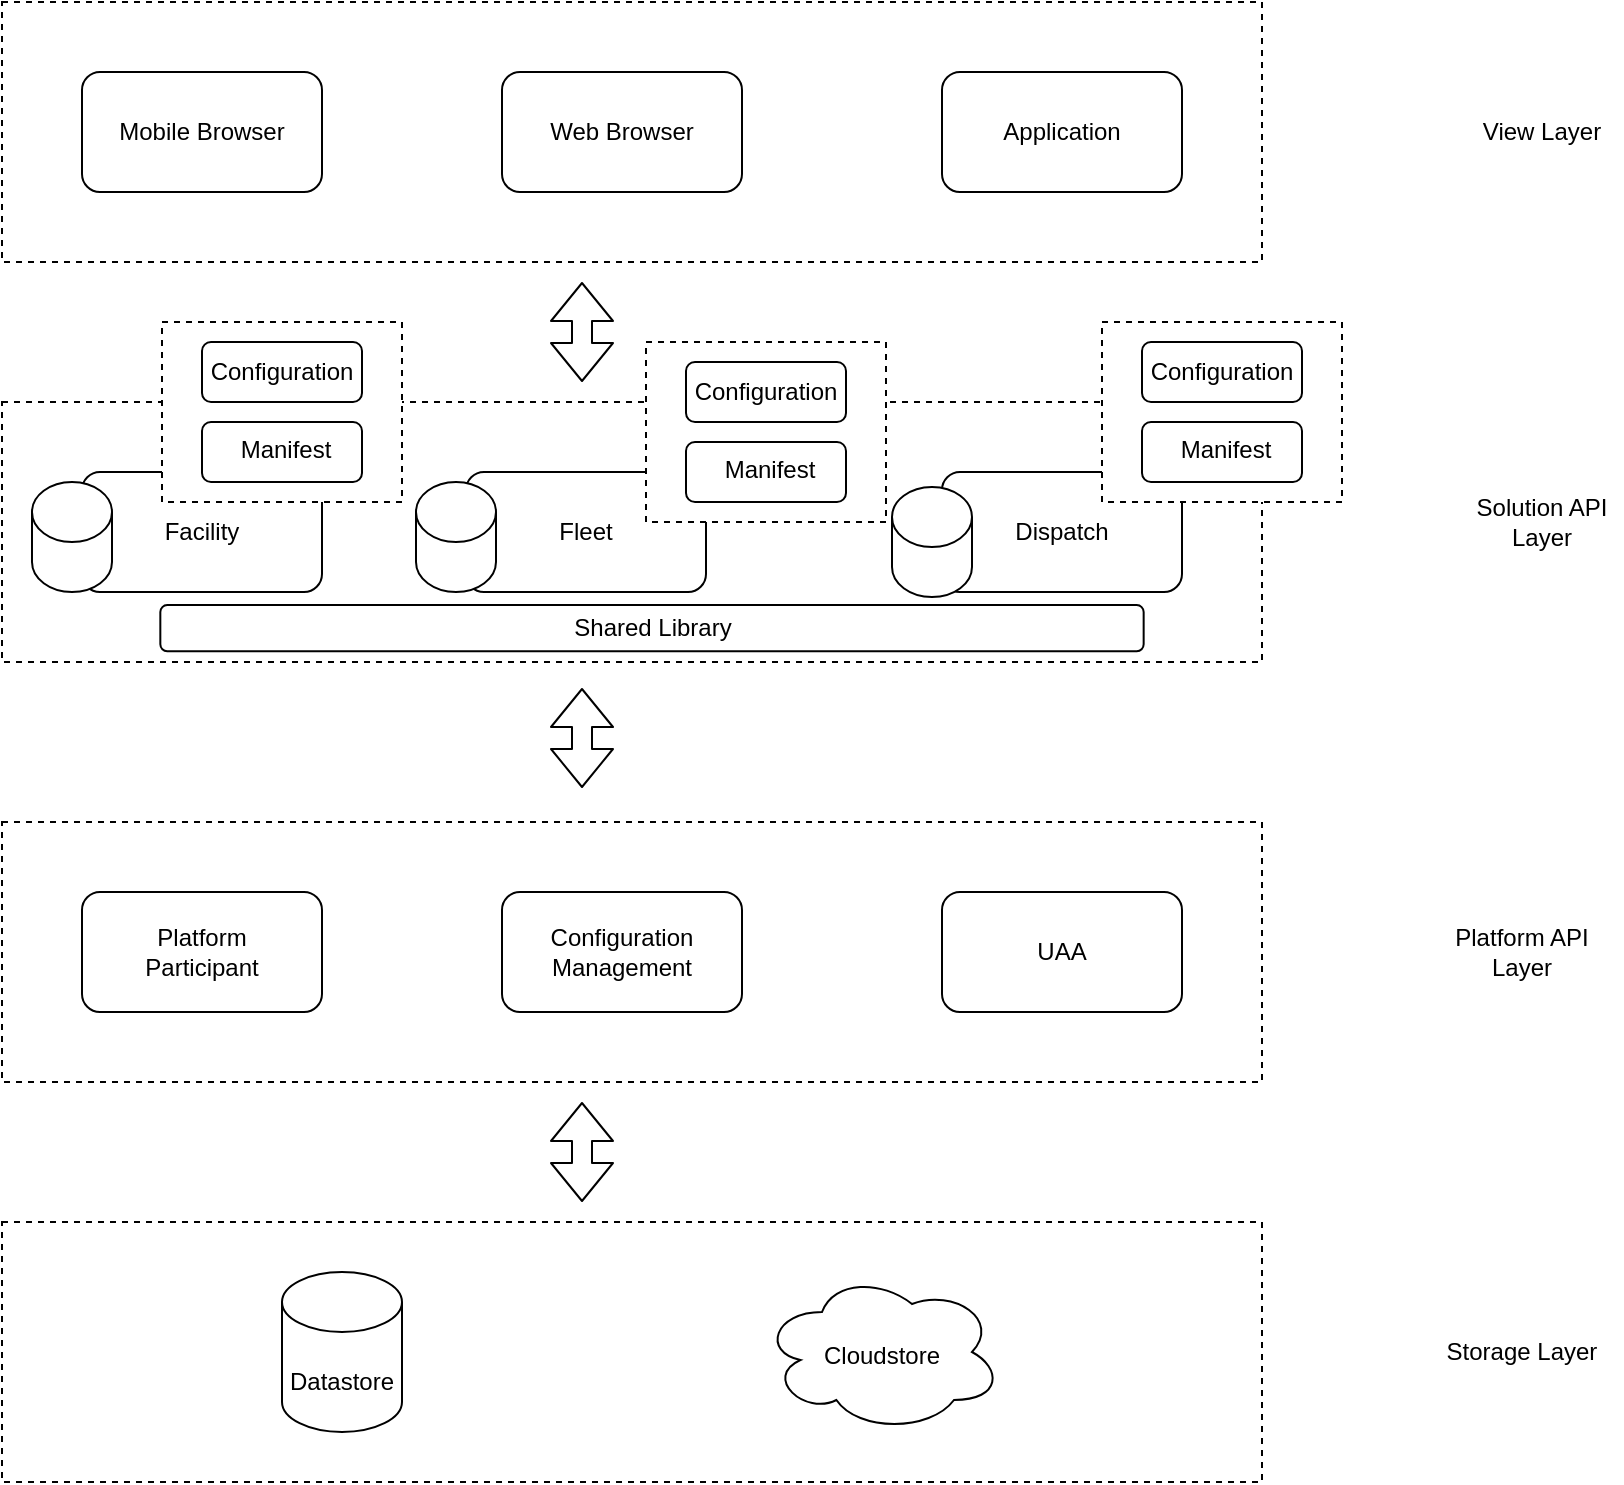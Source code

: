 <mxfile version="14.7.0" type="github">
  <diagram id="d1ab7348-05c3-a1e3-ca4d-12c340fd6b49" name="Page-1">
    <mxGraphModel dx="1350" dy="713" grid="1" gridSize="10" guides="1" tooltips="1" connect="1" arrows="1" fold="1" page="1" pageScale="1" pageWidth="1169" pageHeight="827" background="#ffffff" math="0" shadow="0">
      <root>
        <mxCell id="0" />
        <mxCell id="1" parent="0" />
        <mxCell id="44_QHsM1Jb9pdZEY4SZs-172" value="" style="group" parent="1" vertex="1" connectable="0">
          <mxGeometry x="290" y="140" width="630" height="130" as="geometry" />
        </mxCell>
        <mxCell id="44_QHsM1Jb9pdZEY4SZs-164" value="" style="rounded=0;whiteSpace=wrap;html=1;dashed=1;" parent="44_QHsM1Jb9pdZEY4SZs-172" vertex="1">
          <mxGeometry width="630" height="130" as="geometry" />
        </mxCell>
        <mxCell id="44_QHsM1Jb9pdZEY4SZs-165" value="" style="rounded=1;whiteSpace=wrap;html=1;" parent="44_QHsM1Jb9pdZEY4SZs-172" vertex="1">
          <mxGeometry x="40" y="35" width="120" height="60" as="geometry" />
        </mxCell>
        <mxCell id="44_QHsM1Jb9pdZEY4SZs-166" value="" style="rounded=1;whiteSpace=wrap;html=1;" parent="44_QHsM1Jb9pdZEY4SZs-172" vertex="1">
          <mxGeometry x="250" y="35" width="120" height="60" as="geometry" />
        </mxCell>
        <mxCell id="44_QHsM1Jb9pdZEY4SZs-167" value="" style="rounded=1;whiteSpace=wrap;html=1;" parent="44_QHsM1Jb9pdZEY4SZs-172" vertex="1">
          <mxGeometry x="470" y="35" width="120" height="60" as="geometry" />
        </mxCell>
        <mxCell id="44_QHsM1Jb9pdZEY4SZs-168" value="Mobile Browser" style="text;html=1;strokeColor=none;fillColor=none;align=center;verticalAlign=middle;whiteSpace=wrap;rounded=0;" parent="44_QHsM1Jb9pdZEY4SZs-172" vertex="1">
          <mxGeometry x="55" y="55" width="90" height="20" as="geometry" />
        </mxCell>
        <mxCell id="44_QHsM1Jb9pdZEY4SZs-169" value="Web Browser" style="text;html=1;strokeColor=none;fillColor=none;align=center;verticalAlign=middle;whiteSpace=wrap;rounded=0;" parent="44_QHsM1Jb9pdZEY4SZs-172" vertex="1">
          <mxGeometry x="265" y="55" width="90" height="20" as="geometry" />
        </mxCell>
        <mxCell id="44_QHsM1Jb9pdZEY4SZs-171" value="Application" style="text;html=1;strokeColor=none;fillColor=none;align=center;verticalAlign=middle;whiteSpace=wrap;rounded=0;" parent="44_QHsM1Jb9pdZEY4SZs-172" vertex="1">
          <mxGeometry x="485" y="55" width="90" height="20" as="geometry" />
        </mxCell>
        <mxCell id="44_QHsM1Jb9pdZEY4SZs-173" value="" style="group" parent="1" vertex="1" connectable="0">
          <mxGeometry x="290" y="340" width="630" height="140" as="geometry" />
        </mxCell>
        <mxCell id="44_QHsM1Jb9pdZEY4SZs-174" value="" style="rounded=0;whiteSpace=wrap;html=1;dashed=1;" parent="44_QHsM1Jb9pdZEY4SZs-173" vertex="1">
          <mxGeometry width="630" height="130" as="geometry" />
        </mxCell>
        <mxCell id="44_QHsM1Jb9pdZEY4SZs-175" value="" style="rounded=1;whiteSpace=wrap;html=1;" parent="44_QHsM1Jb9pdZEY4SZs-173" vertex="1">
          <mxGeometry x="40" y="35" width="120" height="60" as="geometry" />
        </mxCell>
        <mxCell id="44_QHsM1Jb9pdZEY4SZs-176" value="" style="rounded=1;whiteSpace=wrap;html=1;" parent="44_QHsM1Jb9pdZEY4SZs-173" vertex="1">
          <mxGeometry x="232" y="35" width="120" height="60" as="geometry" />
        </mxCell>
        <mxCell id="44_QHsM1Jb9pdZEY4SZs-177" value="" style="rounded=1;whiteSpace=wrap;html=1;" parent="44_QHsM1Jb9pdZEY4SZs-173" vertex="1">
          <mxGeometry x="470" y="35" width="120" height="60" as="geometry" />
        </mxCell>
        <mxCell id="44_QHsM1Jb9pdZEY4SZs-178" value="Facility" style="text;html=1;strokeColor=none;fillColor=none;align=center;verticalAlign=middle;whiteSpace=wrap;rounded=0;" parent="44_QHsM1Jb9pdZEY4SZs-173" vertex="1">
          <mxGeometry x="55" y="55" width="90" height="20" as="geometry" />
        </mxCell>
        <mxCell id="44_QHsM1Jb9pdZEY4SZs-179" value="Fleet" style="text;html=1;strokeColor=none;fillColor=none;align=center;verticalAlign=middle;whiteSpace=wrap;rounded=0;" parent="44_QHsM1Jb9pdZEY4SZs-173" vertex="1">
          <mxGeometry x="247" y="55" width="90" height="20" as="geometry" />
        </mxCell>
        <mxCell id="44_QHsM1Jb9pdZEY4SZs-180" value="Dispatch" style="text;html=1;strokeColor=none;fillColor=none;align=center;verticalAlign=middle;whiteSpace=wrap;rounded=0;" parent="44_QHsM1Jb9pdZEY4SZs-173" vertex="1">
          <mxGeometry x="485" y="55" width="90" height="20" as="geometry" />
        </mxCell>
        <mxCell id="44_QHsM1Jb9pdZEY4SZs-209" value="" style="group" parent="44_QHsM1Jb9pdZEY4SZs-173" vertex="1" connectable="0">
          <mxGeometry x="30" y="90" width="590" height="50" as="geometry" />
        </mxCell>
        <mxCell id="44_QHsM1Jb9pdZEY4SZs-206" value="" style="rounded=1;whiteSpace=wrap;html=1;" parent="44_QHsM1Jb9pdZEY4SZs-209" vertex="1">
          <mxGeometry x="49.167" y="11.538" width="491.667" height="23.077" as="geometry" />
        </mxCell>
        <mxCell id="44_QHsM1Jb9pdZEY4SZs-207" value="Shared Library" style="text;html=1;strokeColor=none;fillColor=none;align=center;verticalAlign=middle;whiteSpace=wrap;rounded=0;" parent="44_QHsM1Jb9pdZEY4SZs-209" vertex="1">
          <mxGeometry x="196.667" y="19.231" width="196.667" height="7.692" as="geometry" />
        </mxCell>
        <mxCell id="44_QHsM1Jb9pdZEY4SZs-253" value="" style="group" parent="44_QHsM1Jb9pdZEY4SZs-173" vertex="1" connectable="0">
          <mxGeometry x="340" y="-30" width="120" height="90" as="geometry" />
        </mxCell>
        <mxCell id="44_QHsM1Jb9pdZEY4SZs-223" value="" style="rounded=0;whiteSpace=wrap;html=1;dashed=1;" parent="44_QHsM1Jb9pdZEY4SZs-253" vertex="1">
          <mxGeometry x="-18" width="120.0" height="90" as="geometry" />
        </mxCell>
        <mxCell id="44_QHsM1Jb9pdZEY4SZs-224" value="" style="rounded=1;whiteSpace=wrap;html=1;" parent="44_QHsM1Jb9pdZEY4SZs-253" vertex="1">
          <mxGeometry x="2" y="10" width="80" height="30" as="geometry" />
        </mxCell>
        <mxCell id="44_QHsM1Jb9pdZEY4SZs-225" value="Configuration" style="text;html=1;strokeColor=none;fillColor=none;align=center;verticalAlign=middle;whiteSpace=wrap;rounded=0;" parent="44_QHsM1Jb9pdZEY4SZs-253" vertex="1">
          <mxGeometry x="22" y="18.075" width="40" height="13.846" as="geometry" />
        </mxCell>
        <mxCell id="44_QHsM1Jb9pdZEY4SZs-244" style="edgeStyle=orthogonalEdgeStyle;rounded=0;orthogonalLoop=1;jettySize=auto;html=1;exitX=0.5;exitY=1;exitDx=0;exitDy=0;" parent="44_QHsM1Jb9pdZEY4SZs-253" source="44_QHsM1Jb9pdZEY4SZs-224" target="44_QHsM1Jb9pdZEY4SZs-224" edge="1">
          <mxGeometry x="-10" y="-140" as="geometry" />
        </mxCell>
        <mxCell id="44_QHsM1Jb9pdZEY4SZs-249" value="" style="rounded=1;whiteSpace=wrap;html=1;" parent="44_QHsM1Jb9pdZEY4SZs-253" vertex="1">
          <mxGeometry x="2" y="50" width="80" height="30" as="geometry" />
        </mxCell>
        <mxCell id="44_QHsM1Jb9pdZEY4SZs-250" value="Manifest" style="text;html=1;strokeColor=none;fillColor=none;align=center;verticalAlign=middle;whiteSpace=wrap;rounded=0;" parent="44_QHsM1Jb9pdZEY4SZs-253" vertex="1">
          <mxGeometry x="24" y="56.615" width="40" height="13.846" as="geometry" />
        </mxCell>
        <mxCell id="44_QHsM1Jb9pdZEY4SZs-251" style="edgeStyle=orthogonalEdgeStyle;rounded=0;orthogonalLoop=1;jettySize=auto;html=1;exitX=0.5;exitY=1;exitDx=0;exitDy=0;" parent="44_QHsM1Jb9pdZEY4SZs-253" source="44_QHsM1Jb9pdZEY4SZs-249" target="44_QHsM1Jb9pdZEY4SZs-249" edge="1">
          <mxGeometry y="20" as="geometry" />
        </mxCell>
        <mxCell id="44_QHsM1Jb9pdZEY4SZs-305" value="" style="shape=cylinder3;whiteSpace=wrap;html=1;boundedLbl=1;backgroundOutline=1;size=15;" parent="44_QHsM1Jb9pdZEY4SZs-173" vertex="1">
          <mxGeometry x="15" y="40" width="40" height="55" as="geometry" />
        </mxCell>
        <mxCell id="44_QHsM1Jb9pdZEY4SZs-304" value="" style="shape=cylinder3;whiteSpace=wrap;html=1;boundedLbl=1;backgroundOutline=1;size=15;" parent="44_QHsM1Jb9pdZEY4SZs-173" vertex="1">
          <mxGeometry x="207" y="40" width="40" height="55" as="geometry" />
        </mxCell>
        <mxCell id="44_QHsM1Jb9pdZEY4SZs-280" value="" style="shape=cylinder3;whiteSpace=wrap;html=1;boundedLbl=1;backgroundOutline=1;size=15;" parent="44_QHsM1Jb9pdZEY4SZs-173" vertex="1">
          <mxGeometry x="445" y="42.5" width="40" height="55" as="geometry" />
        </mxCell>
        <mxCell id="44_QHsM1Jb9pdZEY4SZs-181" value="" style="group" parent="1" vertex="1" connectable="0">
          <mxGeometry x="290" y="550" width="630" height="130" as="geometry" />
        </mxCell>
        <mxCell id="44_QHsM1Jb9pdZEY4SZs-182" value="" style="rounded=0;whiteSpace=wrap;html=1;dashed=1;" parent="44_QHsM1Jb9pdZEY4SZs-181" vertex="1">
          <mxGeometry width="630" height="130" as="geometry" />
        </mxCell>
        <mxCell id="44_QHsM1Jb9pdZEY4SZs-183" value="" style="rounded=1;whiteSpace=wrap;html=1;" parent="44_QHsM1Jb9pdZEY4SZs-181" vertex="1">
          <mxGeometry x="40" y="35" width="120" height="60" as="geometry" />
        </mxCell>
        <mxCell id="44_QHsM1Jb9pdZEY4SZs-184" value="" style="rounded=1;whiteSpace=wrap;html=1;" parent="44_QHsM1Jb9pdZEY4SZs-181" vertex="1">
          <mxGeometry x="250" y="35" width="120" height="60" as="geometry" />
        </mxCell>
        <mxCell id="44_QHsM1Jb9pdZEY4SZs-185" value="" style="rounded=1;whiteSpace=wrap;html=1;" parent="44_QHsM1Jb9pdZEY4SZs-181" vertex="1">
          <mxGeometry x="470" y="35" width="120" height="60" as="geometry" />
        </mxCell>
        <mxCell id="44_QHsM1Jb9pdZEY4SZs-186" value="Platform Participant" style="text;html=1;strokeColor=none;fillColor=none;align=center;verticalAlign=middle;whiteSpace=wrap;rounded=0;" parent="44_QHsM1Jb9pdZEY4SZs-181" vertex="1">
          <mxGeometry x="55" y="55" width="90" height="20" as="geometry" />
        </mxCell>
        <mxCell id="44_QHsM1Jb9pdZEY4SZs-187" value="&lt;span&gt;Configuration Management&lt;/span&gt;" style="text;html=1;strokeColor=none;fillColor=none;align=center;verticalAlign=middle;whiteSpace=wrap;rounded=0;" parent="44_QHsM1Jb9pdZEY4SZs-181" vertex="1">
          <mxGeometry x="265" y="55" width="90" height="20" as="geometry" />
        </mxCell>
        <mxCell id="44_QHsM1Jb9pdZEY4SZs-188" value="UAA" style="text;html=1;strokeColor=none;fillColor=none;align=center;verticalAlign=middle;whiteSpace=wrap;rounded=0;" parent="44_QHsM1Jb9pdZEY4SZs-181" vertex="1">
          <mxGeometry x="485" y="55" width="90" height="20" as="geometry" />
        </mxCell>
        <mxCell id="44_QHsM1Jb9pdZEY4SZs-190" value="" style="rounded=0;whiteSpace=wrap;html=1;dashed=1;" parent="1" vertex="1">
          <mxGeometry x="290" y="750" width="630" height="130" as="geometry" />
        </mxCell>
        <mxCell id="44_QHsM1Jb9pdZEY4SZs-197" value="" style="shape=cylinder3;whiteSpace=wrap;html=1;boundedLbl=1;backgroundOutline=1;size=15;" parent="1" vertex="1">
          <mxGeometry x="430" y="775" width="60" height="80" as="geometry" />
        </mxCell>
        <mxCell id="44_QHsM1Jb9pdZEY4SZs-200" value="" style="shape=flexArrow;endArrow=classic;startArrow=classic;html=1;" parent="1" edge="1">
          <mxGeometry width="100" height="100" relative="1" as="geometry">
            <mxPoint x="580" y="330" as="sourcePoint" />
            <mxPoint x="580" y="280" as="targetPoint" />
          </mxGeometry>
        </mxCell>
        <mxCell id="44_QHsM1Jb9pdZEY4SZs-203" value="" style="shape=flexArrow;endArrow=classic;startArrow=classic;html=1;" parent="1" edge="1">
          <mxGeometry width="100" height="100" relative="1" as="geometry">
            <mxPoint x="580" y="533" as="sourcePoint" />
            <mxPoint x="580" y="483" as="targetPoint" />
          </mxGeometry>
        </mxCell>
        <mxCell id="44_QHsM1Jb9pdZEY4SZs-204" value="" style="shape=flexArrow;endArrow=classic;startArrow=classic;html=1;" parent="1" edge="1">
          <mxGeometry width="100" height="100" relative="1" as="geometry">
            <mxPoint x="580" y="740" as="sourcePoint" />
            <mxPoint x="580" y="690" as="targetPoint" />
          </mxGeometry>
        </mxCell>
        <mxCell id="44_QHsM1Jb9pdZEY4SZs-255" value="" style="group" parent="1" vertex="1" connectable="0">
          <mxGeometry x="370" y="300" width="120" height="90" as="geometry" />
        </mxCell>
        <mxCell id="44_QHsM1Jb9pdZEY4SZs-256" value="" style="rounded=0;whiteSpace=wrap;html=1;dashed=1;" parent="44_QHsM1Jb9pdZEY4SZs-255" vertex="1">
          <mxGeometry width="120.0" height="90" as="geometry" />
        </mxCell>
        <mxCell id="44_QHsM1Jb9pdZEY4SZs-257" value="" style="rounded=1;whiteSpace=wrap;html=1;" parent="44_QHsM1Jb9pdZEY4SZs-255" vertex="1">
          <mxGeometry x="20" y="10" width="80" height="30" as="geometry" />
        </mxCell>
        <mxCell id="44_QHsM1Jb9pdZEY4SZs-258" value="Configuration" style="text;html=1;strokeColor=none;fillColor=none;align=center;verticalAlign=middle;whiteSpace=wrap;rounded=0;" parent="44_QHsM1Jb9pdZEY4SZs-255" vertex="1">
          <mxGeometry x="40" y="18.075" width="40" height="13.846" as="geometry" />
        </mxCell>
        <mxCell id="44_QHsM1Jb9pdZEY4SZs-259" style="edgeStyle=orthogonalEdgeStyle;rounded=0;orthogonalLoop=1;jettySize=auto;html=1;exitX=0.5;exitY=1;exitDx=0;exitDy=0;" parent="44_QHsM1Jb9pdZEY4SZs-255" source="44_QHsM1Jb9pdZEY4SZs-257" target="44_QHsM1Jb9pdZEY4SZs-257" edge="1">
          <mxGeometry x="-10" y="-140" as="geometry" />
        </mxCell>
        <mxCell id="44_QHsM1Jb9pdZEY4SZs-260" value="" style="rounded=1;whiteSpace=wrap;html=1;" parent="44_QHsM1Jb9pdZEY4SZs-255" vertex="1">
          <mxGeometry x="20" y="50" width="80" height="30" as="geometry" />
        </mxCell>
        <mxCell id="44_QHsM1Jb9pdZEY4SZs-261" value="Manifest" style="text;html=1;strokeColor=none;fillColor=none;align=center;verticalAlign=middle;whiteSpace=wrap;rounded=0;" parent="44_QHsM1Jb9pdZEY4SZs-255" vertex="1">
          <mxGeometry x="42" y="56.615" width="40" height="13.846" as="geometry" />
        </mxCell>
        <mxCell id="44_QHsM1Jb9pdZEY4SZs-262" style="edgeStyle=orthogonalEdgeStyle;rounded=0;orthogonalLoop=1;jettySize=auto;html=1;exitX=0.5;exitY=1;exitDx=0;exitDy=0;" parent="44_QHsM1Jb9pdZEY4SZs-255" source="44_QHsM1Jb9pdZEY4SZs-260" target="44_QHsM1Jb9pdZEY4SZs-260" edge="1">
          <mxGeometry y="20" as="geometry" />
        </mxCell>
        <mxCell id="44_QHsM1Jb9pdZEY4SZs-263" value="" style="group" parent="1" vertex="1" connectable="0">
          <mxGeometry x="840" y="300" width="120" height="90" as="geometry" />
        </mxCell>
        <mxCell id="44_QHsM1Jb9pdZEY4SZs-264" value="" style="rounded=0;whiteSpace=wrap;html=1;dashed=1;" parent="44_QHsM1Jb9pdZEY4SZs-263" vertex="1">
          <mxGeometry width="120.0" height="90" as="geometry" />
        </mxCell>
        <mxCell id="44_QHsM1Jb9pdZEY4SZs-265" value="" style="rounded=1;whiteSpace=wrap;html=1;" parent="44_QHsM1Jb9pdZEY4SZs-263" vertex="1">
          <mxGeometry x="20" y="10" width="80" height="30" as="geometry" />
        </mxCell>
        <mxCell id="44_QHsM1Jb9pdZEY4SZs-266" value="Configuration" style="text;html=1;strokeColor=none;fillColor=none;align=center;verticalAlign=middle;whiteSpace=wrap;rounded=0;" parent="44_QHsM1Jb9pdZEY4SZs-263" vertex="1">
          <mxGeometry x="40" y="18.075" width="40" height="13.846" as="geometry" />
        </mxCell>
        <mxCell id="44_QHsM1Jb9pdZEY4SZs-267" style="edgeStyle=orthogonalEdgeStyle;rounded=0;orthogonalLoop=1;jettySize=auto;html=1;exitX=0.5;exitY=1;exitDx=0;exitDy=0;" parent="44_QHsM1Jb9pdZEY4SZs-263" source="44_QHsM1Jb9pdZEY4SZs-265" target="44_QHsM1Jb9pdZEY4SZs-265" edge="1">
          <mxGeometry x="-10" y="-140" as="geometry" />
        </mxCell>
        <mxCell id="44_QHsM1Jb9pdZEY4SZs-268" value="" style="rounded=1;whiteSpace=wrap;html=1;" parent="44_QHsM1Jb9pdZEY4SZs-263" vertex="1">
          <mxGeometry x="20" y="50" width="80" height="30" as="geometry" />
        </mxCell>
        <mxCell id="44_QHsM1Jb9pdZEY4SZs-269" value="Manifest" style="text;html=1;strokeColor=none;fillColor=none;align=center;verticalAlign=middle;whiteSpace=wrap;rounded=0;" parent="44_QHsM1Jb9pdZEY4SZs-263" vertex="1">
          <mxGeometry x="42" y="56.615" width="40" height="13.846" as="geometry" />
        </mxCell>
        <mxCell id="44_QHsM1Jb9pdZEY4SZs-270" style="edgeStyle=orthogonalEdgeStyle;rounded=0;orthogonalLoop=1;jettySize=auto;html=1;exitX=0.5;exitY=1;exitDx=0;exitDy=0;" parent="44_QHsM1Jb9pdZEY4SZs-263" source="44_QHsM1Jb9pdZEY4SZs-268" target="44_QHsM1Jb9pdZEY4SZs-268" edge="1">
          <mxGeometry y="20" as="geometry" />
        </mxCell>
        <mxCell id="44_QHsM1Jb9pdZEY4SZs-271" value="" style="ellipse;shape=cloud;whiteSpace=wrap;html=1;" parent="1" vertex="1">
          <mxGeometry x="670" y="775" width="120" height="80" as="geometry" />
        </mxCell>
        <mxCell id="44_QHsM1Jb9pdZEY4SZs-272" value="View Layer" style="text;html=1;strokeColor=none;fillColor=none;align=center;verticalAlign=middle;whiteSpace=wrap;rounded=0;" parent="1" vertex="1">
          <mxGeometry x="1020" y="195" width="80" height="20" as="geometry" />
        </mxCell>
        <mxCell id="44_QHsM1Jb9pdZEY4SZs-273" value="Solution API Layer" style="text;html=1;strokeColor=none;fillColor=none;align=center;verticalAlign=middle;whiteSpace=wrap;rounded=0;" parent="1" vertex="1">
          <mxGeometry x="1020" y="390" width="80" height="20" as="geometry" />
        </mxCell>
        <mxCell id="44_QHsM1Jb9pdZEY4SZs-274" value="Platform API Layer" style="text;html=1;strokeColor=none;fillColor=none;align=center;verticalAlign=middle;whiteSpace=wrap;rounded=0;" parent="1" vertex="1">
          <mxGeometry x="1010" y="605" width="80" height="20" as="geometry" />
        </mxCell>
        <mxCell id="44_QHsM1Jb9pdZEY4SZs-275" value="Storage Layer" style="text;html=1;strokeColor=none;fillColor=none;align=center;verticalAlign=middle;whiteSpace=wrap;rounded=0;" parent="1" vertex="1">
          <mxGeometry x="1010" y="805" width="80" height="20" as="geometry" />
        </mxCell>
        <mxCell id="44_QHsM1Jb9pdZEY4SZs-276" value="Datastore" style="text;html=1;strokeColor=none;fillColor=none;align=center;verticalAlign=middle;whiteSpace=wrap;rounded=0;" parent="1" vertex="1">
          <mxGeometry x="440" y="820" width="40" height="20" as="geometry" />
        </mxCell>
        <mxCell id="44_QHsM1Jb9pdZEY4SZs-277" value="Cloudstore" style="text;html=1;strokeColor=none;fillColor=none;align=center;verticalAlign=middle;whiteSpace=wrap;rounded=0;" parent="1" vertex="1">
          <mxGeometry x="710" y="807" width="40" height="20" as="geometry" />
        </mxCell>
      </root>
    </mxGraphModel>
  </diagram>
</mxfile>
